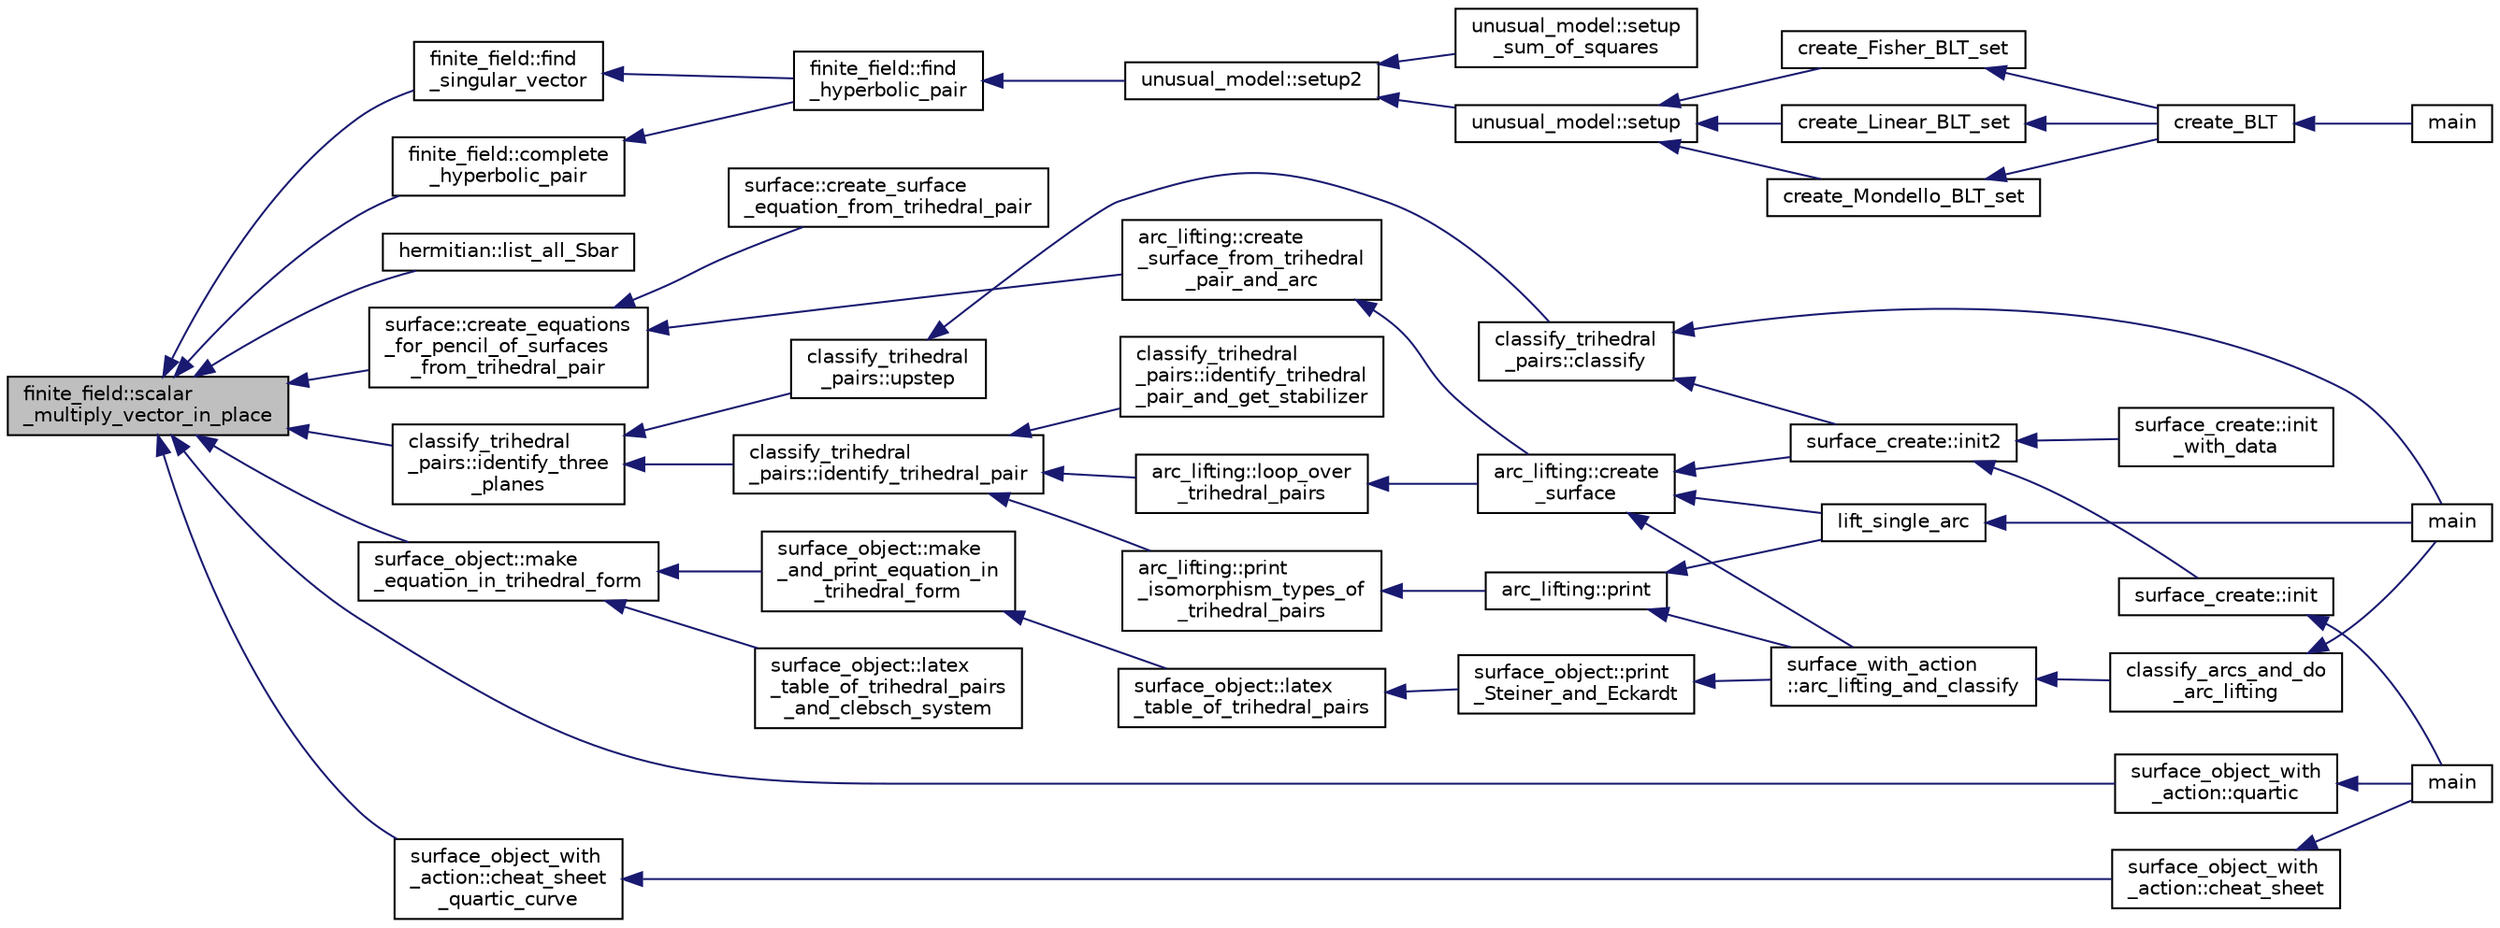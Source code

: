 digraph "finite_field::scalar_multiply_vector_in_place"
{
  edge [fontname="Helvetica",fontsize="10",labelfontname="Helvetica",labelfontsize="10"];
  node [fontname="Helvetica",fontsize="10",shape=record];
  rankdir="LR";
  Node17856 [label="finite_field::scalar\l_multiply_vector_in_place",height=0.2,width=0.4,color="black", fillcolor="grey75", style="filled", fontcolor="black"];
  Node17856 -> Node17857 [dir="back",color="midnightblue",fontsize="10",style="solid",fontname="Helvetica"];
  Node17857 [label="finite_field::find\l_singular_vector",height=0.2,width=0.4,color="black", fillcolor="white", style="filled",URL="$df/d5a/classfinite__field.html#a71d9d2adde5b7dc94ccdd2b38baaca53"];
  Node17857 -> Node17858 [dir="back",color="midnightblue",fontsize="10",style="solid",fontname="Helvetica"];
  Node17858 [label="finite_field::find\l_hyperbolic_pair",height=0.2,width=0.4,color="black", fillcolor="white", style="filled",URL="$df/d5a/classfinite__field.html#a8702546f7248a1721647e856c6e153a2"];
  Node17858 -> Node17859 [dir="back",color="midnightblue",fontsize="10",style="solid",fontname="Helvetica"];
  Node17859 [label="unusual_model::setup2",height=0.2,width=0.4,color="black", fillcolor="white", style="filled",URL="$dc/d50/classunusual__model.html#a00f7da705c24f863338828447abf7aae"];
  Node17859 -> Node17860 [dir="back",color="midnightblue",fontsize="10",style="solid",fontname="Helvetica"];
  Node17860 [label="unusual_model::setup\l_sum_of_squares",height=0.2,width=0.4,color="black", fillcolor="white", style="filled",URL="$dc/d50/classunusual__model.html#ab330b51451b34a5291ee5707ef725eff"];
  Node17859 -> Node17861 [dir="back",color="midnightblue",fontsize="10",style="solid",fontname="Helvetica"];
  Node17861 [label="unusual_model::setup",height=0.2,width=0.4,color="black", fillcolor="white", style="filled",URL="$dc/d50/classunusual__model.html#adb517fd342dd2ed2d0cc117211ac1c0d"];
  Node17861 -> Node17862 [dir="back",color="midnightblue",fontsize="10",style="solid",fontname="Helvetica"];
  Node17862 [label="create_Fisher_BLT_set",height=0.2,width=0.4,color="black", fillcolor="white", style="filled",URL="$d4/d67/geometry_8h.html#ad970fc96c238a422a64338691f8b91cc"];
  Node17862 -> Node17863 [dir="back",color="midnightblue",fontsize="10",style="solid",fontname="Helvetica"];
  Node17863 [label="create_BLT",height=0.2,width=0.4,color="black", fillcolor="white", style="filled",URL="$d4/d67/geometry_8h.html#a5a6f4081a90668e2e95f8e4886d241d9"];
  Node17863 -> Node17864 [dir="back",color="midnightblue",fontsize="10",style="solid",fontname="Helvetica"];
  Node17864 [label="main",height=0.2,width=0.4,color="black", fillcolor="white", style="filled",URL="$d4/d6e/make__something_8_c.html#a217dbf8b442f20279ea00b898af96f52"];
  Node17861 -> Node17865 [dir="back",color="midnightblue",fontsize="10",style="solid",fontname="Helvetica"];
  Node17865 [label="create_Linear_BLT_set",height=0.2,width=0.4,color="black", fillcolor="white", style="filled",URL="$d4/d67/geometry_8h.html#a9a35af1dd478ad49c6922240bfff89dd"];
  Node17865 -> Node17863 [dir="back",color="midnightblue",fontsize="10",style="solid",fontname="Helvetica"];
  Node17861 -> Node17866 [dir="back",color="midnightblue",fontsize="10",style="solid",fontname="Helvetica"];
  Node17866 [label="create_Mondello_BLT_set",height=0.2,width=0.4,color="black", fillcolor="white", style="filled",URL="$d4/d67/geometry_8h.html#ab6f68b0ad3b8ccc37d88073576930ea8"];
  Node17866 -> Node17863 [dir="back",color="midnightblue",fontsize="10",style="solid",fontname="Helvetica"];
  Node17856 -> Node17867 [dir="back",color="midnightblue",fontsize="10",style="solid",fontname="Helvetica"];
  Node17867 [label="finite_field::complete\l_hyperbolic_pair",height=0.2,width=0.4,color="black", fillcolor="white", style="filled",URL="$df/d5a/classfinite__field.html#a61c730d58251ae87102c16137053578f"];
  Node17867 -> Node17858 [dir="back",color="midnightblue",fontsize="10",style="solid",fontname="Helvetica"];
  Node17856 -> Node17868 [dir="back",color="midnightblue",fontsize="10",style="solid",fontname="Helvetica"];
  Node17868 [label="hermitian::list_all_Sbar",height=0.2,width=0.4,color="black", fillcolor="white", style="filled",URL="$d4/d11/classhermitian.html#a84c1abdcb4474b87a2a942f5ff4b0b1c"];
  Node17856 -> Node17869 [dir="back",color="midnightblue",fontsize="10",style="solid",fontname="Helvetica"];
  Node17869 [label="surface::create_equations\l_for_pencil_of_surfaces\l_from_trihedral_pair",height=0.2,width=0.4,color="black", fillcolor="white", style="filled",URL="$d5/d88/classsurface.html#a3bdfac2b8808cb00eb11e54d38e45039"];
  Node17869 -> Node17870 [dir="back",color="midnightblue",fontsize="10",style="solid",fontname="Helvetica"];
  Node17870 [label="surface::create_surface\l_equation_from_trihedral_pair",height=0.2,width=0.4,color="black", fillcolor="white", style="filled",URL="$d5/d88/classsurface.html#a39c89c2c3826d0d79d54ec69fb35a35e"];
  Node17869 -> Node17871 [dir="back",color="midnightblue",fontsize="10",style="solid",fontname="Helvetica"];
  Node17871 [label="arc_lifting::create\l_surface_from_trihedral\l_pair_and_arc",height=0.2,width=0.4,color="black", fillcolor="white", style="filled",URL="$dc/db7/classarc__lifting.html#a947fc1f7d5456a5654eef22b14c70317"];
  Node17871 -> Node17872 [dir="back",color="midnightblue",fontsize="10",style="solid",fontname="Helvetica"];
  Node17872 [label="arc_lifting::create\l_surface",height=0.2,width=0.4,color="black", fillcolor="white", style="filled",URL="$dc/db7/classarc__lifting.html#a2b1fd46281de9ff3fef00fc122d39b2b"];
  Node17872 -> Node17873 [dir="back",color="midnightblue",fontsize="10",style="solid",fontname="Helvetica"];
  Node17873 [label="lift_single_arc",height=0.2,width=0.4,color="black", fillcolor="white", style="filled",URL="$d6/dc3/arc__lifting__main_8_c.html#a0bdc148f70112959722a40cf9758d54b"];
  Node17873 -> Node17874 [dir="back",color="midnightblue",fontsize="10",style="solid",fontname="Helvetica"];
  Node17874 [label="main",height=0.2,width=0.4,color="black", fillcolor="white", style="filled",URL="$d6/dc3/arc__lifting__main_8_c.html#a217dbf8b442f20279ea00b898af96f52"];
  Node17872 -> Node17875 [dir="back",color="midnightblue",fontsize="10",style="solid",fontname="Helvetica"];
  Node17875 [label="surface_create::init2",height=0.2,width=0.4,color="black", fillcolor="white", style="filled",URL="$de/da4/classsurface__create.html#a0d600640f7dd62d5a6c36443effdab59"];
  Node17875 -> Node17876 [dir="back",color="midnightblue",fontsize="10",style="solid",fontname="Helvetica"];
  Node17876 [label="surface_create::init\l_with_data",height=0.2,width=0.4,color="black", fillcolor="white", style="filled",URL="$de/da4/classsurface__create.html#a9226f687139676532adb1aa971fbade2"];
  Node17875 -> Node17877 [dir="back",color="midnightblue",fontsize="10",style="solid",fontname="Helvetica"];
  Node17877 [label="surface_create::init",height=0.2,width=0.4,color="black", fillcolor="white", style="filled",URL="$de/da4/classsurface__create.html#ab0db5c12825f778e3caf8aa4da02eb06"];
  Node17877 -> Node17878 [dir="back",color="midnightblue",fontsize="10",style="solid",fontname="Helvetica"];
  Node17878 [label="main",height=0.2,width=0.4,color="black", fillcolor="white", style="filled",URL="$d2/dfa/create__surface__main_8_c.html#a217dbf8b442f20279ea00b898af96f52"];
  Node17872 -> Node17879 [dir="back",color="midnightblue",fontsize="10",style="solid",fontname="Helvetica"];
  Node17879 [label="surface_with_action\l::arc_lifting_and_classify",height=0.2,width=0.4,color="black", fillcolor="white", style="filled",URL="$d8/df9/classsurface__with__action.html#a62a3948f830c59e09ef94937650a07a4"];
  Node17879 -> Node17880 [dir="back",color="midnightblue",fontsize="10",style="solid",fontname="Helvetica"];
  Node17880 [label="classify_arcs_and_do\l_arc_lifting",height=0.2,width=0.4,color="black", fillcolor="white", style="filled",URL="$d6/dc3/arc__lifting__main_8_c.html#afdd7be16f16b8c71e9a72fe5f6a0b59c"];
  Node17880 -> Node17874 [dir="back",color="midnightblue",fontsize="10",style="solid",fontname="Helvetica"];
  Node17856 -> Node17881 [dir="back",color="midnightblue",fontsize="10",style="solid",fontname="Helvetica"];
  Node17881 [label="surface_object::make\l_equation_in_trihedral_form",height=0.2,width=0.4,color="black", fillcolor="white", style="filled",URL="$df/df8/classsurface__object.html#a27fe2b23c959d65da1c1cac88a38ca08"];
  Node17881 -> Node17882 [dir="back",color="midnightblue",fontsize="10",style="solid",fontname="Helvetica"];
  Node17882 [label="surface_object::latex\l_table_of_trihedral_pairs\l_and_clebsch_system",height=0.2,width=0.4,color="black", fillcolor="white", style="filled",URL="$df/df8/classsurface__object.html#a174ac7ffea380b2c2593fbe540da38c4"];
  Node17881 -> Node17883 [dir="back",color="midnightblue",fontsize="10",style="solid",fontname="Helvetica"];
  Node17883 [label="surface_object::make\l_and_print_equation_in\l_trihedral_form",height=0.2,width=0.4,color="black", fillcolor="white", style="filled",URL="$df/df8/classsurface__object.html#a02b3921d146d4b171a0f5e45e08cd8fc"];
  Node17883 -> Node17884 [dir="back",color="midnightblue",fontsize="10",style="solid",fontname="Helvetica"];
  Node17884 [label="surface_object::latex\l_table_of_trihedral_pairs",height=0.2,width=0.4,color="black", fillcolor="white", style="filled",URL="$df/df8/classsurface__object.html#ae64b2ea950f99fb467960a0f2cbe7aa7"];
  Node17884 -> Node17885 [dir="back",color="midnightblue",fontsize="10",style="solid",fontname="Helvetica"];
  Node17885 [label="surface_object::print\l_Steiner_and_Eckardt",height=0.2,width=0.4,color="black", fillcolor="white", style="filled",URL="$df/df8/classsurface__object.html#af36e1817621bcc3f1d652d0adc6edece"];
  Node17885 -> Node17879 [dir="back",color="midnightblue",fontsize="10",style="solid",fontname="Helvetica"];
  Node17856 -> Node17886 [dir="back",color="midnightblue",fontsize="10",style="solid",fontname="Helvetica"];
  Node17886 [label="classify_trihedral\l_pairs::identify_three\l_planes",height=0.2,width=0.4,color="black", fillcolor="white", style="filled",URL="$d1/d21/classclassify__trihedral__pairs.html#a0c39bec96db456430eb119aa573f6d25"];
  Node17886 -> Node17887 [dir="back",color="midnightblue",fontsize="10",style="solid",fontname="Helvetica"];
  Node17887 [label="classify_trihedral\l_pairs::upstep",height=0.2,width=0.4,color="black", fillcolor="white", style="filled",URL="$d1/d21/classclassify__trihedral__pairs.html#a4134a82fca1d3962311921731ce001eb"];
  Node17887 -> Node17888 [dir="back",color="midnightblue",fontsize="10",style="solid",fontname="Helvetica"];
  Node17888 [label="classify_trihedral\l_pairs::classify",height=0.2,width=0.4,color="black", fillcolor="white", style="filled",URL="$d1/d21/classclassify__trihedral__pairs.html#a134e4c3042163c24bf57050f26e364e1"];
  Node17888 -> Node17874 [dir="back",color="midnightblue",fontsize="10",style="solid",fontname="Helvetica"];
  Node17888 -> Node17875 [dir="back",color="midnightblue",fontsize="10",style="solid",fontname="Helvetica"];
  Node17886 -> Node17889 [dir="back",color="midnightblue",fontsize="10",style="solid",fontname="Helvetica"];
  Node17889 [label="classify_trihedral\l_pairs::identify_trihedral_pair",height=0.2,width=0.4,color="black", fillcolor="white", style="filled",URL="$d1/d21/classclassify__trihedral__pairs.html#a1a85f616b5043da9f7e585868b0d191d"];
  Node17889 -> Node17890 [dir="back",color="midnightblue",fontsize="10",style="solid",fontname="Helvetica"];
  Node17890 [label="arc_lifting::loop_over\l_trihedral_pairs",height=0.2,width=0.4,color="black", fillcolor="white", style="filled",URL="$dc/db7/classarc__lifting.html#a30126f5ed4126d604c191aa4d1f7505a"];
  Node17890 -> Node17872 [dir="back",color="midnightblue",fontsize="10",style="solid",fontname="Helvetica"];
  Node17889 -> Node17891 [dir="back",color="midnightblue",fontsize="10",style="solid",fontname="Helvetica"];
  Node17891 [label="arc_lifting::print\l_isomorphism_types_of\l_trihedral_pairs",height=0.2,width=0.4,color="black", fillcolor="white", style="filled",URL="$dc/db7/classarc__lifting.html#ac2ea90f2acf97c870a7f46f7b125b8b7"];
  Node17891 -> Node17892 [dir="back",color="midnightblue",fontsize="10",style="solid",fontname="Helvetica"];
  Node17892 [label="arc_lifting::print",height=0.2,width=0.4,color="black", fillcolor="white", style="filled",URL="$dc/db7/classarc__lifting.html#ae1609cb80720bc005f0fc3ea65150185"];
  Node17892 -> Node17873 [dir="back",color="midnightblue",fontsize="10",style="solid",fontname="Helvetica"];
  Node17892 -> Node17879 [dir="back",color="midnightblue",fontsize="10",style="solid",fontname="Helvetica"];
  Node17889 -> Node17893 [dir="back",color="midnightblue",fontsize="10",style="solid",fontname="Helvetica"];
  Node17893 [label="classify_trihedral\l_pairs::identify_trihedral\l_pair_and_get_stabilizer",height=0.2,width=0.4,color="black", fillcolor="white", style="filled",URL="$d1/d21/classclassify__trihedral__pairs.html#a433489bad83d619b71a688e6a03a3210"];
  Node17856 -> Node17894 [dir="back",color="midnightblue",fontsize="10",style="solid",fontname="Helvetica"];
  Node17894 [label="surface_object_with\l_action::quartic",height=0.2,width=0.4,color="black", fillcolor="white", style="filled",URL="$db/d28/classsurface__object__with__action.html#a0143b698eb050332a79ed95f7d274ada"];
  Node17894 -> Node17878 [dir="back",color="midnightblue",fontsize="10",style="solid",fontname="Helvetica"];
  Node17856 -> Node17895 [dir="back",color="midnightblue",fontsize="10",style="solid",fontname="Helvetica"];
  Node17895 [label="surface_object_with\l_action::cheat_sheet\l_quartic_curve",height=0.2,width=0.4,color="black", fillcolor="white", style="filled",URL="$db/d28/classsurface__object__with__action.html#a7f42e37fc76dd9b6b113e35c2b886b36"];
  Node17895 -> Node17896 [dir="back",color="midnightblue",fontsize="10",style="solid",fontname="Helvetica"];
  Node17896 [label="surface_object_with\l_action::cheat_sheet",height=0.2,width=0.4,color="black", fillcolor="white", style="filled",URL="$db/d28/classsurface__object__with__action.html#a13371a6bb26f27759adcc0f7292b12d2"];
  Node17896 -> Node17878 [dir="back",color="midnightblue",fontsize="10",style="solid",fontname="Helvetica"];
}
